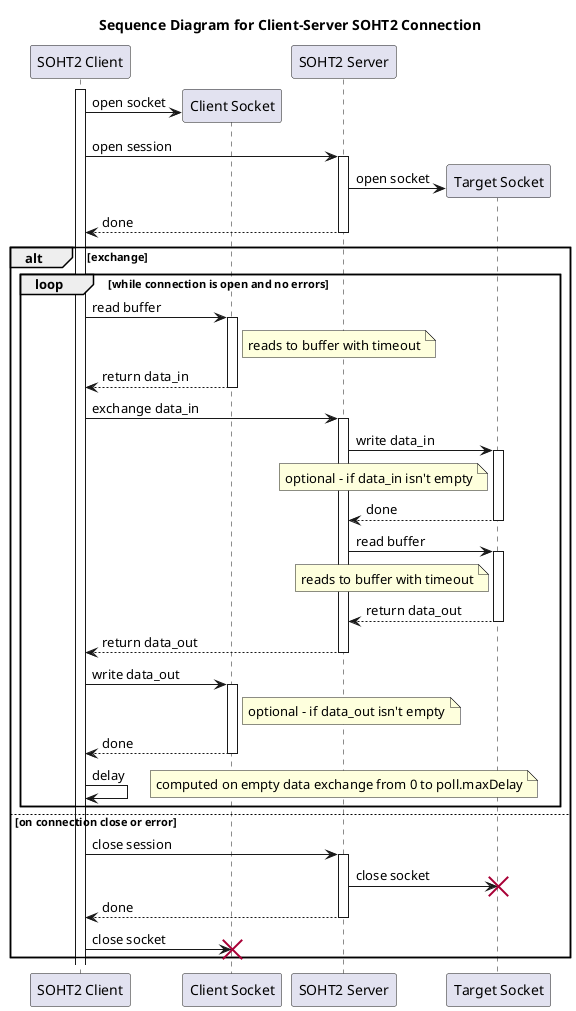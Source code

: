 @startuml
'https://plantuml.com/sequence-diagram
title Sequence Diagram for Client-Server SOHT2 Connection

'autonumber
activate "SOHT2 Client"

"SOHT2 Client" -> "Client Socket" **: open socket

"SOHT2 Client" -> "SOHT2 Server" ++: open session
"SOHT2 Server" -> "Target Socket" **: open socket
"SOHT2 Server" --> "SOHT2 Client" --: done

alt exchange

  loop while connection is open and no errors

    "SOHT2 Client" -> "Client Socket" ++: read buffer
    note right of "Client Socket": reads to buffer with timeout
    "SOHT2 Client" <-- "Client Socket" --: return data_in

    "SOHT2 Client" -> "SOHT2 Server" ++: exchange data_in

    "SOHT2 Server" -> "Target Socket" ++: write data_in
    note left of "Target Socket": optional - if data_in isn't empty
    "SOHT2 Server" <-- "Target Socket" --: done

    "SOHT2 Server" -> "Target Socket" ++: read buffer
    note left of "Target Socket": reads to buffer with timeout
    "SOHT2 Server" <-- "Target Socket" --: return data_out

    "SOHT2 Client" <-- "SOHT2 Server" --: return data_out

    "SOHT2 Client" -> "Client Socket" ++: write data_out
    note right of "Client Socket": optional - if data_out isn't empty
    "SOHT2 Client" <-- "Client Socket" --: done

    "SOHT2 Client" -> "SOHT2 Client": delay
    note right: computed on empty data exchange from 0 to poll.maxDelay

  end loop

else on connection close or error

  "SOHT2 Client" -> "SOHT2 Server" ++: close session
  "SOHT2 Server" -> "Target Socket" !!: close socket
  "SOHT2 Client" <-- "SOHT2 Server" --: done

  "SOHT2 Client" -> "Client Socket" !!: close socket

end alt

@enduml